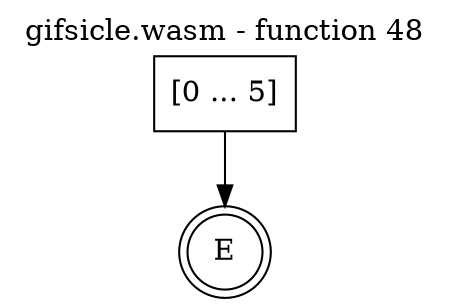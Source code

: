 digraph finite_state_machine {
    label = "gifsicle.wasm - function 48"
    labelloc =  t
    labelfontsize = 16
    labelfontcolor = black
    labelfontname = "Helvetica"
    node [shape = doublecircle]; E ;
    node [shape = box];
    node [shape=box, color=black, style=solid] 0[label="[0 ... 5]"]
    0 -> E;
}
